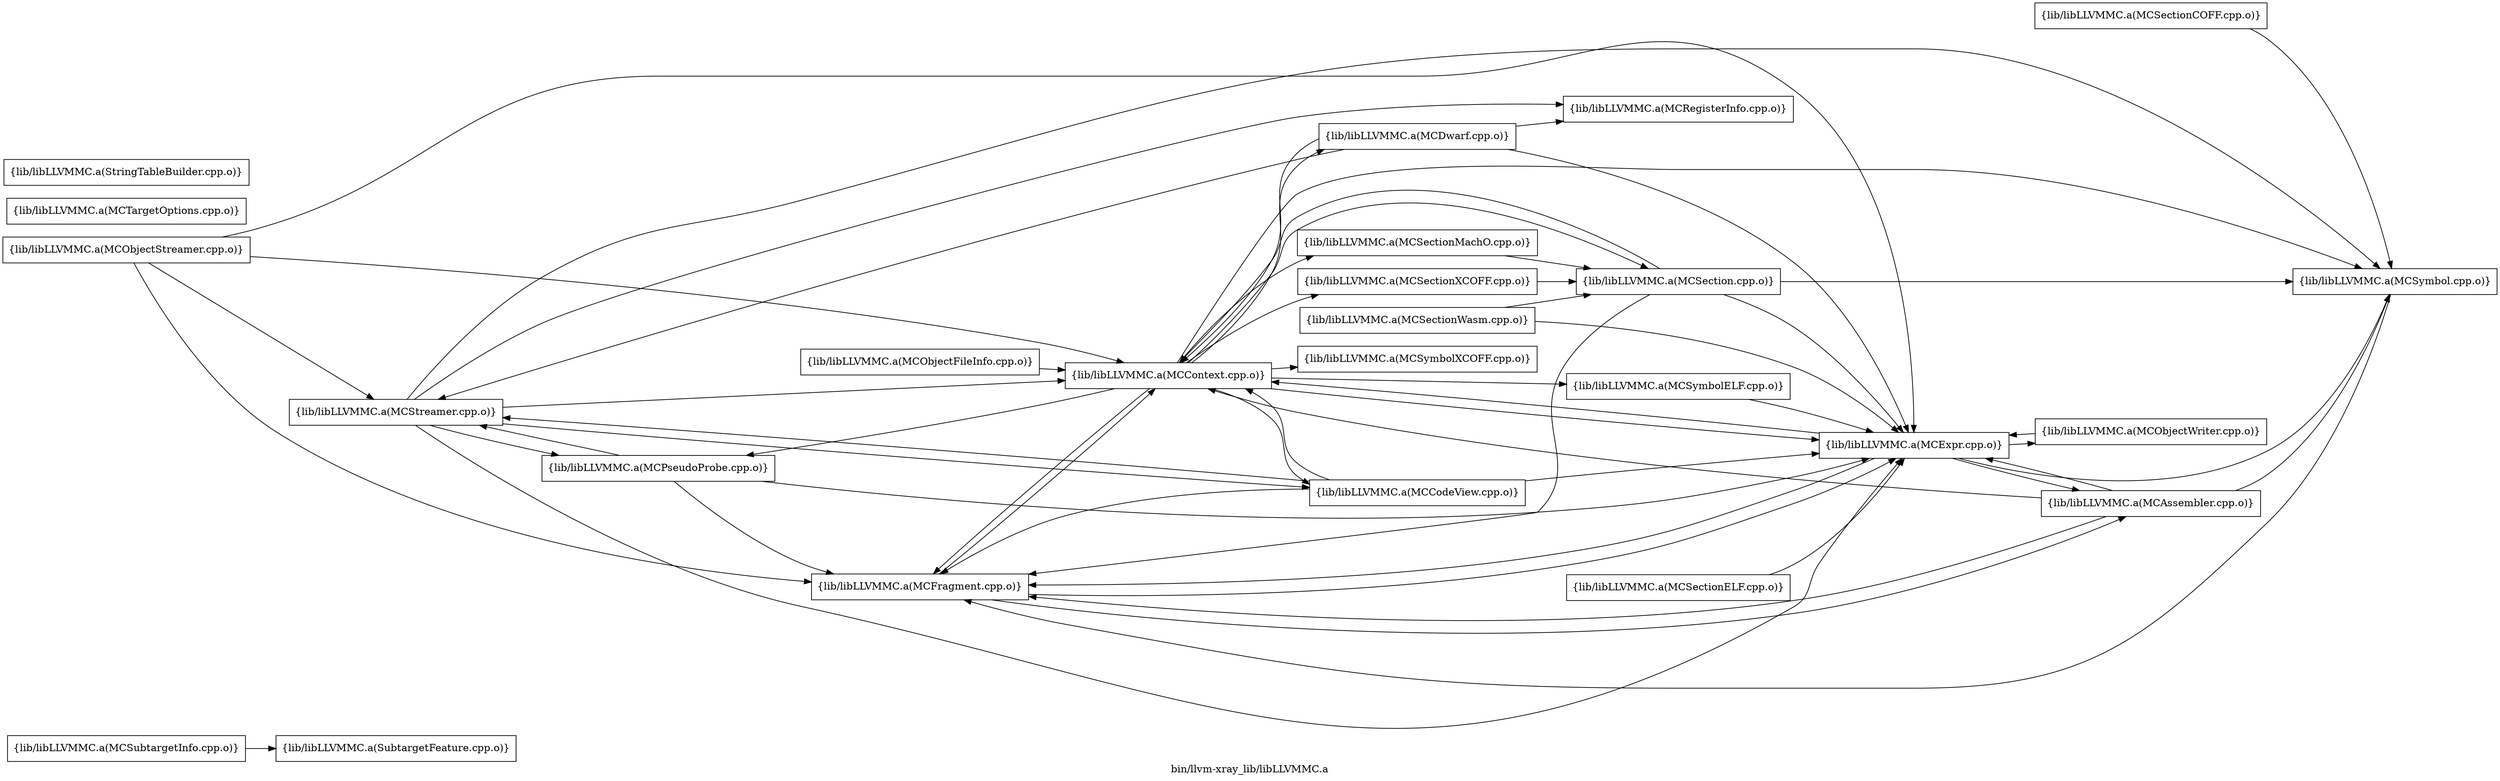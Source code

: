 digraph "bin/llvm-xray_lib/libLLVMMC.a" {
	label="bin/llvm-xray_lib/libLLVMMC.a";
	rankdir=LR;

	Node0x5556556ecd78 [shape=record,shape=box,group=0,label="{lib/libLLVMMC.a(SubtargetFeature.cpp.o)}"];
	Node0x5556556e7788 [shape=record,shape=box,group=0,label="{lib/libLLVMMC.a(MCStreamer.cpp.o)}"];
	Node0x5556556e7788 -> Node0x5556556e1338;
	Node0x5556556e7788 -> Node0x5556556e57f8;
	Node0x5556556e7788 -> Node0x5556556eab18;
	Node0x5556556e7788 -> Node0x5556556ed9f8;
	Node0x5556556e7788 -> Node0x5556556edbd8;
	Node0x5556556e7788 -> Node0x5556556ef208;
	Node0x5556556e8a48 [shape=record,shape=box,group=0,label="{lib/libLLVMMC.a(MCTargetOptions.cpp.o)}"];
	Node0x5556556edbd8 [shape=record,shape=box,group=0,label="{lib/libLLVMMC.a(MCContext.cpp.o)}"];
	Node0x5556556edbd8 -> Node0x5556556e1338;
	Node0x5556556edbd8 -> Node0x5556556e5028;
	Node0x5556556edbd8 -> Node0x5556556e3e08;
	Node0x5556556edbd8 -> Node0x5556556e7f08;
	Node0x5556556edbd8 -> Node0x5556556eab18;
	Node0x5556556edbd8 -> Node0x5556556ea398;
	Node0x5556556edbd8 -> Node0x5556556e9218;
	Node0x5556556edbd8 -> Node0x5556556ed9f8;
	Node0x5556556edbd8 -> Node0x5556556ee2b8;
	Node0x5556556edbd8 -> Node0x5556556ef208;
	Node0x5556556edbd8 -> Node0x5556556f0108;
	Node0x5556556f0d88 [shape=record,shape=box,group=0,label="{lib/libLLVMMC.a(MCObjectFileInfo.cpp.o)}"];
	Node0x5556556f0d88 -> Node0x5556556edbd8;
	Node0x5556556ef208 [shape=record,shape=box,group=0,label="{lib/libLLVMMC.a(MCExpr.cpp.o)}"];
	Node0x5556556ef208 -> Node0x5556556e1518;
	Node0x5556556ef208 -> Node0x5556556eab18;
	Node0x5556556ef208 -> Node0x5556556edbd8;
	Node0x5556556ef208 -> Node0x5556556eff78;
	Node0x5556556ef208 -> Node0x5556556f0108;
	Node0x5556556e57f8 [shape=record,shape=box,group=0,label="{lib/libLLVMMC.a(MCRegisterInfo.cpp.o)}"];
	Node0x5556556ed9f8 [shape=record,shape=box,group=0,label="{lib/libLLVMMC.a(MCCodeView.cpp.o)}"];
	Node0x5556556ed9f8 -> Node0x5556556e7788;
	Node0x5556556ed9f8 -> Node0x5556556edbd8;
	Node0x5556556ed9f8 -> Node0x5556556ef208;
	Node0x5556556ed9f8 -> Node0x5556556f0108;
	Node0x5556556ee2b8 [shape=record,shape=box,group=0,label="{lib/libLLVMMC.a(MCDwarf.cpp.o)}"];
	Node0x5556556ee2b8 -> Node0x5556556e57f8;
	Node0x5556556ee2b8 -> Node0x5556556e7788;
	Node0x5556556ee2b8 -> Node0x5556556edbd8;
	Node0x5556556ee2b8 -> Node0x5556556ef208;
	Node0x5556556e4d08 [shape=record,shape=box,group=0,label="{lib/libLLVMMC.a(MCSectionCOFF.cpp.o)}"];
	Node0x5556556e4d08 -> Node0x5556556eab18;
	Node0x5556556e3e08 [shape=record,shape=box,group=0,label="{lib/libLLVMMC.a(MCSectionMachO.cpp.o)}"];
	Node0x5556556e3e08 -> Node0x5556556e5028;
	Node0x5556556eab18 [shape=record,shape=box,group=0,label="{lib/libLLVMMC.a(MCSymbol.cpp.o)}"];
	Node0x5556556eab18 -> Node0x5556556f0108;
	Node0x5556556f0108 [shape=record,shape=box,group=0,label="{lib/libLLVMMC.a(MCFragment.cpp.o)}"];
	Node0x5556556f0108 -> Node0x5556556edbd8;
	Node0x5556556f0108 -> Node0x5556556ef208;
	Node0x5556556f0108 -> Node0x5556556eff78;
	Node0x5556556e1338 [shape=record,shape=box,group=0,label="{lib/libLLVMMC.a(MCPseudoProbe.cpp.o)}"];
	Node0x5556556e1338 -> Node0x5556556e7788;
	Node0x5556556e1338 -> Node0x5556556ef208;
	Node0x5556556e1338 -> Node0x5556556f0108;
	Node0x5556556e5028 [shape=record,shape=box,group=0,label="{lib/libLLVMMC.a(MCSection.cpp.o)}"];
	Node0x5556556e5028 -> Node0x5556556eab18;
	Node0x5556556e5028 -> Node0x5556556edbd8;
	Node0x5556556e5028 -> Node0x5556556ef208;
	Node0x5556556e5028 -> Node0x5556556f0108;
	Node0x5556556e7f08 [shape=record,shape=box,group=0,label="{lib/libLLVMMC.a(MCSectionXCOFF.cpp.o)}"];
	Node0x5556556e7f08 -> Node0x5556556e5028;
	Node0x5556556ea398 [shape=record,shape=box,group=0,label="{lib/libLLVMMC.a(MCSymbolELF.cpp.o)}"];
	Node0x5556556ea398 -> Node0x5556556ef208;
	Node0x5556556e9218 [shape=record,shape=box,group=0,label="{lib/libLLVMMC.a(MCSymbolXCOFF.cpp.o)}"];
	Node0x5556556e1518 [shape=record,shape=box,group=0,label="{lib/libLLVMMC.a(MCObjectWriter.cpp.o)}"];
	Node0x5556556e1518 -> Node0x5556556ef208;
	Node0x5556556eff78 [shape=record,shape=box,group=0,label="{lib/libLLVMMC.a(MCAssembler.cpp.o)}"];
	Node0x5556556eff78 -> Node0x5556556eab18;
	Node0x5556556eff78 -> Node0x5556556edbd8;
	Node0x5556556eff78 -> Node0x5556556ef208;
	Node0x5556556eff78 -> Node0x5556556f0108;
	Node0x5556556e20f8 [shape=record,shape=box,group=0,label="{lib/libLLVMMC.a(MCObjectStreamer.cpp.o)}"];
	Node0x5556556e20f8 -> Node0x5556556e7788;
	Node0x5556556e20f8 -> Node0x5556556edbd8;
	Node0x5556556e20f8 -> Node0x5556556ef208;
	Node0x5556556e20f8 -> Node0x5556556f0108;
	Node0x5556556e4498 [shape=record,shape=box,group=0,label="{lib/libLLVMMC.a(MCSectionELF.cpp.o)}"];
	Node0x5556556e4498 -> Node0x5556556ef208;
	Node0x5556556e8458 [shape=record,shape=box,group=0,label="{lib/libLLVMMC.a(MCSectionWasm.cpp.o)}"];
	Node0x5556556e8458 -> Node0x5556556e5028;
	Node0x5556556e8458 -> Node0x5556556ef208;
	Node0x5556556f01f8 [shape=record,shape=box,group=0,label="{lib/libLLVMMC.a(MCSubtargetInfo.cpp.o)}"];
	Node0x5556556f01f8 -> Node0x5556556ecd78;
	Node0x5556556e8f98 [shape=record,shape=box,group=0,label="{lib/libLLVMMC.a(StringTableBuilder.cpp.o)}"];
}
